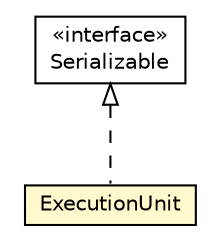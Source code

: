 #!/usr/local/bin/dot
#
# Class diagram 
# Generated by UMLGraph version R5_6-24-gf6e263 (http://www.umlgraph.org/)
#

digraph G {
	edge [fontname="Helvetica",fontsize=10,labelfontname="Helvetica",labelfontsize=10];
	node [fontname="Helvetica",fontsize=10,shape=plaintext];
	nodesep=0.25;
	ranksep=0.5;
	// org.universAAL.middleware.managers.deploy.uapp.model.ExecutionUnit
	c182426 [label=<<table title="org.universAAL.middleware.managers.deploy.uapp.model.ExecutionUnit" border="0" cellborder="1" cellspacing="0" cellpadding="2" port="p" bgcolor="lemonChiffon" href="./ExecutionUnit.html">
		<tr><td><table border="0" cellspacing="0" cellpadding="1">
<tr><td align="center" balign="center"> ExecutionUnit </td></tr>
		</table></td></tr>
		</table>>, URL="./ExecutionUnit.html", fontname="Helvetica", fontcolor="black", fontsize=10.0];
	//org.universAAL.middleware.managers.deploy.uapp.model.ExecutionUnit implements java.io.Serializable
	c182941:p -> c182426:p [dir=back,arrowtail=empty,style=dashed];
	// java.io.Serializable
	c182941 [label=<<table title="java.io.Serializable" border="0" cellborder="1" cellspacing="0" cellpadding="2" port="p" href="http://java.sun.com/j2se/1.4.2/docs/api/java/io/Serializable.html">
		<tr><td><table border="0" cellspacing="0" cellpadding="1">
<tr><td align="center" balign="center"> &#171;interface&#187; </td></tr>
<tr><td align="center" balign="center"> Serializable </td></tr>
		</table></td></tr>
		</table>>, URL="http://java.sun.com/j2se/1.4.2/docs/api/java/io/Serializable.html", fontname="Helvetica", fontcolor="black", fontsize=10.0];
}

